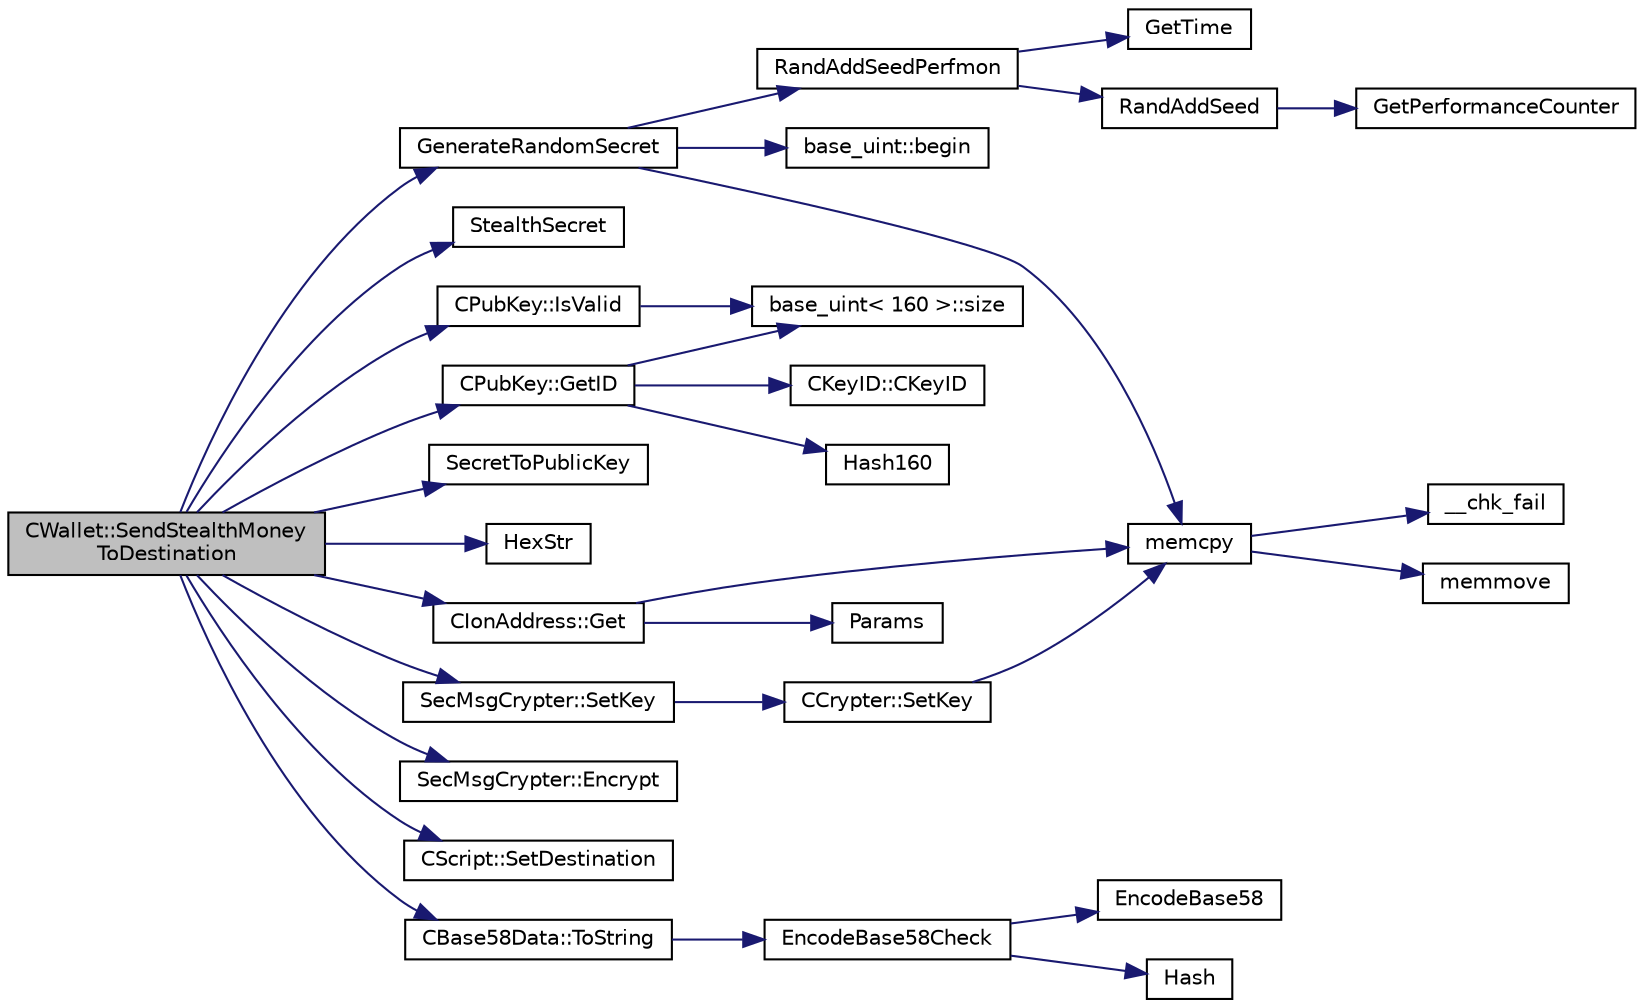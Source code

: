 digraph "CWallet::SendStealthMoneyToDestination"
{
  edge [fontname="Helvetica",fontsize="10",labelfontname="Helvetica",labelfontsize="10"];
  node [fontname="Helvetica",fontsize="10",shape=record];
  rankdir="LR";
  Node1403 [label="CWallet::SendStealthMoney\lToDestination",height=0.2,width=0.4,color="black", fillcolor="grey75", style="filled", fontcolor="black"];
  Node1403 -> Node1404 [color="midnightblue",fontsize="10",style="solid",fontname="Helvetica"];
  Node1404 [label="GenerateRandomSecret",height=0.2,width=0.4,color="black", fillcolor="white", style="filled",URL="$db/d2d/stealth_8cpp.html#ab09bf0ded4faa17a866c79087b0b20a8"];
  Node1404 -> Node1405 [color="midnightblue",fontsize="10",style="solid",fontname="Helvetica"];
  Node1405 [label="RandAddSeedPerfmon",height=0.2,width=0.4,color="black", fillcolor="white", style="filled",URL="$df/d2d/util_8cpp.html#a786af12a87491f8dc24351d93b9833b6"];
  Node1405 -> Node1406 [color="midnightblue",fontsize="10",style="solid",fontname="Helvetica"];
  Node1406 [label="RandAddSeed",height=0.2,width=0.4,color="black", fillcolor="white", style="filled",URL="$df/d2d/util_8cpp.html#ab699fbdf803610a4e2060fd87787f7e0"];
  Node1406 -> Node1407 [color="midnightblue",fontsize="10",style="solid",fontname="Helvetica"];
  Node1407 [label="GetPerformanceCounter",height=0.2,width=0.4,color="black", fillcolor="white", style="filled",URL="$d8/d3c/util_8h.html#acd4d9988b9bb3f31fddf72a34b2bc37f"];
  Node1405 -> Node1408 [color="midnightblue",fontsize="10",style="solid",fontname="Helvetica"];
  Node1408 [label="GetTime",height=0.2,width=0.4,color="black", fillcolor="white", style="filled",URL="$df/d2d/util_8cpp.html#a46fac5fba8ba905b5f9acb364f5d8c6f"];
  Node1404 -> Node1409 [color="midnightblue",fontsize="10",style="solid",fontname="Helvetica"];
  Node1409 [label="base_uint::begin",height=0.2,width=0.4,color="black", fillcolor="white", style="filled",URL="$da/df7/classbase__uint.html#aaa32054bf4e8fbb31d54a75f6065174d"];
  Node1404 -> Node1410 [color="midnightblue",fontsize="10",style="solid",fontname="Helvetica"];
  Node1410 [label="memcpy",height=0.2,width=0.4,color="black", fillcolor="white", style="filled",URL="$d5/d9f/glibc__compat_8cpp.html#a0f46826ab0466591e136db24394923cf"];
  Node1410 -> Node1411 [color="midnightblue",fontsize="10",style="solid",fontname="Helvetica"];
  Node1411 [label="memmove",height=0.2,width=0.4,color="black", fillcolor="white", style="filled",URL="$d5/d9f/glibc__compat_8cpp.html#a9778d49e9029dd75bc53ecbbf9f5e9a1"];
  Node1410 -> Node1412 [color="midnightblue",fontsize="10",style="solid",fontname="Helvetica"];
  Node1412 [label="__chk_fail",height=0.2,width=0.4,color="black", fillcolor="white", style="filled",URL="$d5/d9f/glibc__compat_8cpp.html#a424ac71631da5ada2976630ff67051d1"];
  Node1403 -> Node1413 [color="midnightblue",fontsize="10",style="solid",fontname="Helvetica"];
  Node1413 [label="StealthSecret",height=0.2,width=0.4,color="black", fillcolor="white", style="filled",URL="$db/d2d/stealth_8cpp.html#a855232bf5220ad0159c57e75887a60db"];
  Node1403 -> Node1414 [color="midnightblue",fontsize="10",style="solid",fontname="Helvetica"];
  Node1414 [label="CPubKey::IsValid",height=0.2,width=0.4,color="black", fillcolor="white", style="filled",URL="$da/d4e/class_c_pub_key.html#a4fa94293cf8577fd039b9a133f6c7f30"];
  Node1414 -> Node1415 [color="midnightblue",fontsize="10",style="solid",fontname="Helvetica"];
  Node1415 [label="base_uint\< 160 \>::size",height=0.2,width=0.4,color="black", fillcolor="white", style="filled",URL="$da/df7/classbase__uint.html#a1f49b034e686269601ea89b0319b8004"];
  Node1403 -> Node1416 [color="midnightblue",fontsize="10",style="solid",fontname="Helvetica"];
  Node1416 [label="CPubKey::GetID",height=0.2,width=0.4,color="black", fillcolor="white", style="filled",URL="$da/d4e/class_c_pub_key.html#a2675f7e6f72eff68e7a5227289feb021"];
  Node1416 -> Node1417 [color="midnightblue",fontsize="10",style="solid",fontname="Helvetica"];
  Node1417 [label="CKeyID::CKeyID",height=0.2,width=0.4,color="black", fillcolor="white", style="filled",URL="$dd/d88/class_c_key_i_d.html#a01dbd3c37820a2ffe89d106c6a7cf53d"];
  Node1416 -> Node1418 [color="midnightblue",fontsize="10",style="solid",fontname="Helvetica"];
  Node1418 [label="Hash160",height=0.2,width=0.4,color="black", fillcolor="white", style="filled",URL="$db/dfb/hash_8h.html#a4490f70ddae16e9e48460a0416a48a6b"];
  Node1416 -> Node1415 [color="midnightblue",fontsize="10",style="solid",fontname="Helvetica"];
  Node1403 -> Node1419 [color="midnightblue",fontsize="10",style="solid",fontname="Helvetica"];
  Node1419 [label="SecretToPublicKey",height=0.2,width=0.4,color="black", fillcolor="white", style="filled",URL="$db/d2d/stealth_8cpp.html#a002000940ba18203d651e6d83164c0e7"];
  Node1403 -> Node1420 [color="midnightblue",fontsize="10",style="solid",fontname="Helvetica"];
  Node1420 [label="HexStr",height=0.2,width=0.4,color="black", fillcolor="white", style="filled",URL="$d8/d3c/util_8h.html#ace13a819ca4e98c22847d26b3b357e75"];
  Node1403 -> Node1421 [color="midnightblue",fontsize="10",style="solid",fontname="Helvetica"];
  Node1421 [label="CBase58Data::ToString",height=0.2,width=0.4,color="black", fillcolor="white", style="filled",URL="$d2/d08/class_c_base58_data.html#a7dc91af403ca02694b3247b15604e220"];
  Node1421 -> Node1422 [color="midnightblue",fontsize="10",style="solid",fontname="Helvetica"];
  Node1422 [label="EncodeBase58Check",height=0.2,width=0.4,color="black", fillcolor="white", style="filled",URL="$db/d9c/base58_8cpp.html#ace9a5807ee51604f33044339f073ec76",tooltip="Encode a byte vector into a base58-encoded string, including checksum. "];
  Node1422 -> Node1423 [color="midnightblue",fontsize="10",style="solid",fontname="Helvetica"];
  Node1423 [label="Hash",height=0.2,width=0.4,color="black", fillcolor="white", style="filled",URL="$db/dfb/hash_8h.html#ab3f6c437460137530d86e09c2c102e99"];
  Node1422 -> Node1424 [color="midnightblue",fontsize="10",style="solid",fontname="Helvetica"];
  Node1424 [label="EncodeBase58",height=0.2,width=0.4,color="black", fillcolor="white", style="filled",URL="$db/d9c/base58_8cpp.html#a8d6f0e9d5df175b4966dcede31dc90ad",tooltip="Encode a byte sequence as a base58-encoded string. "];
  Node1403 -> Node1425 [color="midnightblue",fontsize="10",style="solid",fontname="Helvetica"];
  Node1425 [label="SecMsgCrypter::SetKey",height=0.2,width=0.4,color="black", fillcolor="white", style="filled",URL="$dc/dd6/class_sec_msg_crypter.html#a16056670b845c1e9fc28232feee9efd5"];
  Node1425 -> Node1426 [color="midnightblue",fontsize="10",style="solid",fontname="Helvetica"];
  Node1426 [label="CCrypter::SetKey",height=0.2,width=0.4,color="black", fillcolor="white", style="filled",URL="$d7/d89/class_c_crypter.html#a0d948dd4796e2420e1dd9c1ddbf7974e"];
  Node1426 -> Node1410 [color="midnightblue",fontsize="10",style="solid",fontname="Helvetica"];
  Node1403 -> Node1427 [color="midnightblue",fontsize="10",style="solid",fontname="Helvetica"];
  Node1427 [label="SecMsgCrypter::Encrypt",height=0.2,width=0.4,color="black", fillcolor="white", style="filled",URL="$dc/dd6/class_sec_msg_crypter.html#abcd38cca1e7e04486ea959d71465da09"];
  Node1403 -> Node1428 [color="midnightblue",fontsize="10",style="solid",fontname="Helvetica"];
  Node1428 [label="CScript::SetDestination",height=0.2,width=0.4,color="black", fillcolor="white", style="filled",URL="$d9/d4b/class_c_script.html#ad1b5a9077241aa06116040c4f1b7c31e"];
  Node1403 -> Node1429 [color="midnightblue",fontsize="10",style="solid",fontname="Helvetica"];
  Node1429 [label="CIonAddress::Get",height=0.2,width=0.4,color="black", fillcolor="white", style="filled",URL="$d1/de4/class_c_ion_address.html#aa70f9899f0a3cf37e4a87483db5cf99d"];
  Node1429 -> Node1410 [color="midnightblue",fontsize="10",style="solid",fontname="Helvetica"];
  Node1429 -> Node1430 [color="midnightblue",fontsize="10",style="solid",fontname="Helvetica"];
  Node1430 [label="Params",height=0.2,width=0.4,color="black", fillcolor="white", style="filled",URL="$df/dbf/chainparams_8cpp.html#ace5c5b706d71a324a417dd2db394fd4a",tooltip="Return the currently selected parameters. "];
}
